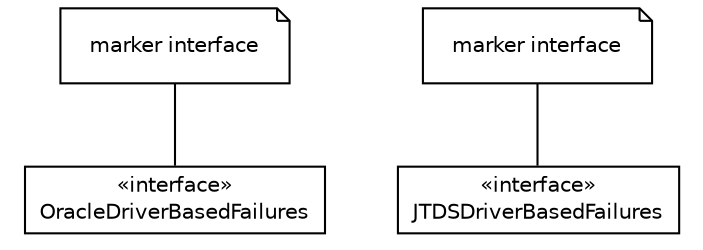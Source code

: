 #!/usr/local/bin/dot
#
# Class diagram 
# Generated by UMLGraph version R5_6-24-gf6e263 (http://www.umlgraph.org/)
#

digraph G {
	edge [fontname="Helvetica",fontsize=10,labelfontname="Helvetica",labelfontsize=10];
	node [fontname="Helvetica",fontsize=10,shape=plaintext];
	nodesep=0.25;
	ranksep=0.5;
	// nl.b3p.brmo.test.util.database.OracleDriverBasedFailures
	c4 [label=<<table title="nl.b3p.brmo.test.util.database.OracleDriverBasedFailures" border="0" cellborder="1" cellspacing="0" cellpadding="2" port="p" href="./OracleDriverBasedFailures.html">
		<tr><td><table border="0" cellspacing="0" cellpadding="1">
<tr><td align="center" balign="center"> &#171;interface&#187; </td></tr>
<tr><td align="center" balign="center"> OracleDriverBasedFailures </td></tr>
		</table></td></tr>
		</table>>, URL="./OracleDriverBasedFailures.html", fontname="Helvetica", fontcolor="black", fontsize=10.0];
	// Note annotation
	n0cc4 [label=<<table title="nl.b3p.brmo.test.util.database.OracleDriverBasedFailures" border="0" cellborder="0" cellspacing="0" cellpadding="2" port="p" href="./OracleDriverBasedFailures.html">
		<tr><td><table border="0" cellspacing="0" cellpadding="1">
<tr><td align="left" balign="left"> marker interface </td></tr>
		</table></td></tr>
		</table>>, fontname="Helvetica", fontcolor="black", fontsize=10.0, shape=note];
	n0cc4 -> c4:p[arrowhead=none];
	// nl.b3p.brmo.test.util.database.JTDSDriverBasedFailures
	c5 [label=<<table title="nl.b3p.brmo.test.util.database.JTDSDriverBasedFailures" border="0" cellborder="1" cellspacing="0" cellpadding="2" port="p" href="./JTDSDriverBasedFailures.html">
		<tr><td><table border="0" cellspacing="0" cellpadding="1">
<tr><td align="center" balign="center"> &#171;interface&#187; </td></tr>
<tr><td align="center" balign="center"> JTDSDriverBasedFailures </td></tr>
		</table></td></tr>
		</table>>, URL="./JTDSDriverBasedFailures.html", fontname="Helvetica", fontcolor="black", fontsize=10.0];
	// Note annotation
	n0cc5 [label=<<table title="nl.b3p.brmo.test.util.database.JTDSDriverBasedFailures" border="0" cellborder="0" cellspacing="0" cellpadding="2" port="p" href="./JTDSDriverBasedFailures.html">
		<tr><td><table border="0" cellspacing="0" cellpadding="1">
<tr><td align="left" balign="left"> marker interface </td></tr>
		</table></td></tr>
		</table>>, fontname="Helvetica", fontcolor="black", fontsize=10.0, shape=note];
	n0cc5 -> c5:p[arrowhead=none];
}

